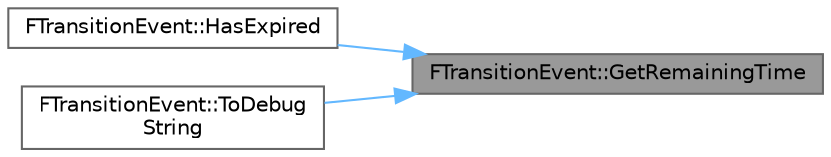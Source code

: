 digraph "FTransitionEvent::GetRemainingTime"
{
 // INTERACTIVE_SVG=YES
 // LATEX_PDF_SIZE
  bgcolor="transparent";
  edge [fontname=Helvetica,fontsize=10,labelfontname=Helvetica,labelfontsize=10];
  node [fontname=Helvetica,fontsize=10,shape=box,height=0.2,width=0.4];
  rankdir="RL";
  Node1 [id="Node000001",label="FTransitionEvent::GetRemainingTime",height=0.2,width=0.4,color="gray40", fillcolor="grey60", style="filled", fontcolor="black",tooltip=" "];
  Node1 -> Node2 [id="edge1_Node000001_Node000002",dir="back",color="steelblue1",style="solid",tooltip=" "];
  Node2 [id="Node000002",label="FTransitionEvent::HasExpired",height=0.2,width=0.4,color="grey40", fillcolor="white", style="filled",URL="$d3/dc2/structFTransitionEvent.html#acc56c2b63b184b63a2c829cd95c05f2d",tooltip=" "];
  Node1 -> Node3 [id="edge2_Node000001_Node000003",dir="back",color="steelblue1",style="solid",tooltip=" "];
  Node3 [id="Node000003",label="FTransitionEvent::ToDebug\lString",height=0.2,width=0.4,color="grey40", fillcolor="white", style="filled",URL="$d3/dc2/structFTransitionEvent.html#a6d0ed4818bdda170b6b13f63c1e913bc",tooltip=" "];
}
